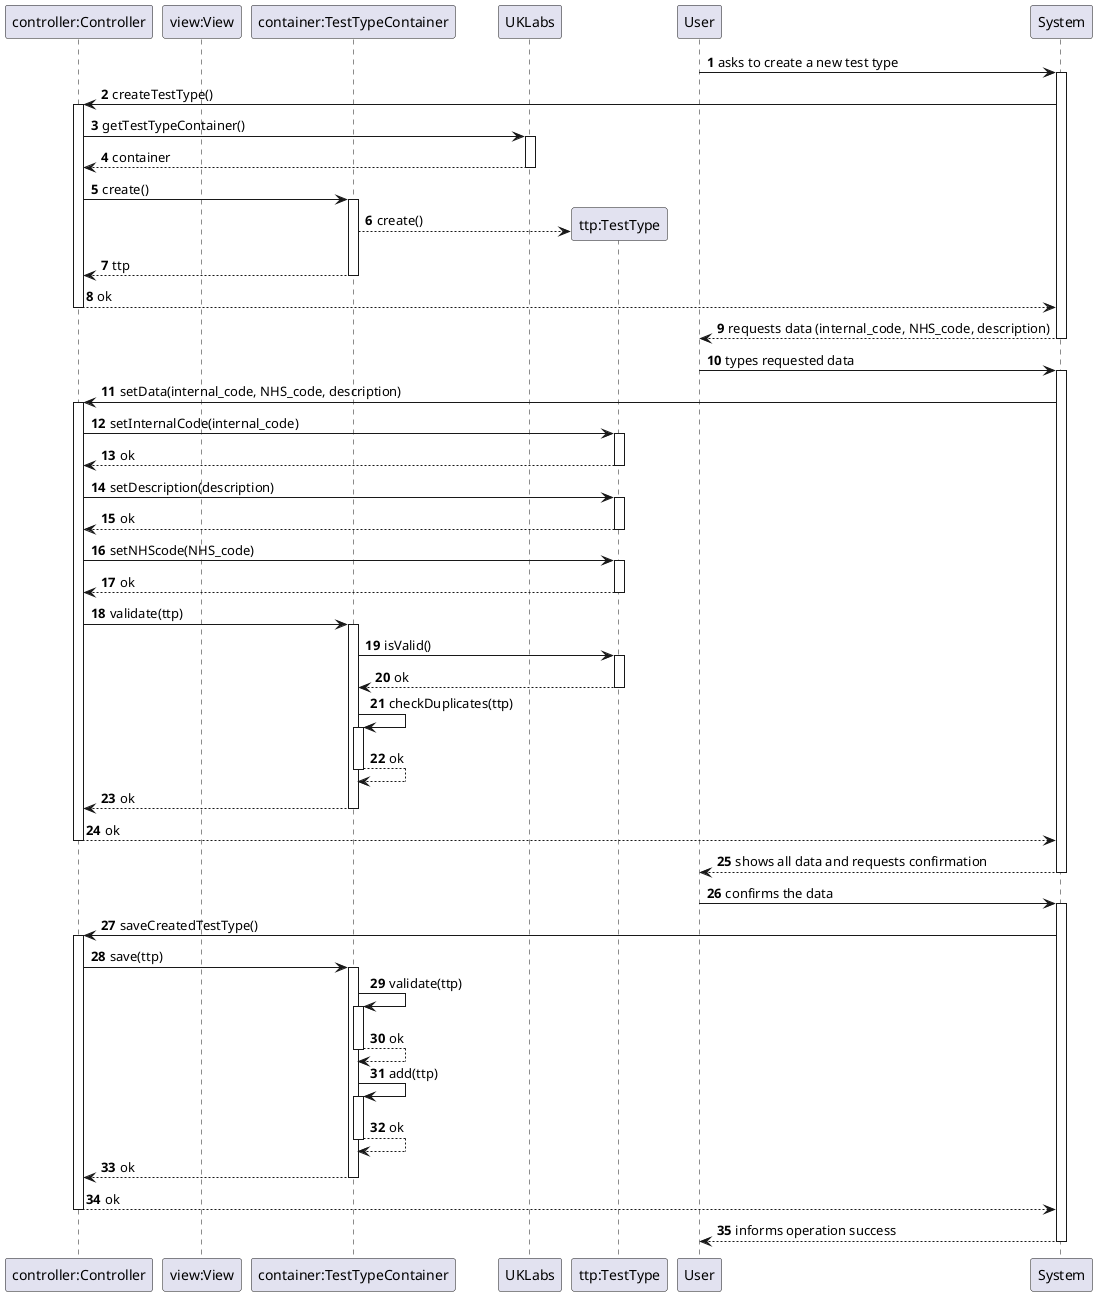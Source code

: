 @startuml

autoactivate on
autonumber


participant "controller:Controller" as Ctrl
participant "view:View" as View

participant "container:TestTypeContainer" as Container
participant "UKLabs" as UKLabs
participant "ttp:TestType" as TestType




User -> System: asks to create a new test type
System -> Ctrl: createTestType()
Ctrl -> UKLabs: getTestTypeContainer()
UKLabs --> Ctrl: container
Ctrl -> Container: create()
Container --> TestType**: create()
Container --> Ctrl: ttp
Ctrl --> System: ok
System --> User: requests data (internal_code, NHS_code, description)

User -> System: types requested data
System -> Ctrl: setData(internal_code, NHS_code, description)
Ctrl -> TestType: setInternalCode(internal_code)
TestType -->Ctrl: ok
Ctrl -> TestType: setDescription(description)
TestType --> Ctrl: ok
Ctrl -> TestType: setNHScode(NHS_code)
TestType --> Ctrl: ok
Ctrl -> Container: validate(ttp)
Container -> TestType: isValid()
TestType --> Container: ok
Container -> Container: checkDuplicates(ttp)
Container --> Container : ok
Container --> Ctrl: ok
Ctrl --> System: ok
System --> User: shows all data and requests confirmation

User -> System: confirms the data
System -> Ctrl: saveCreatedTestType()
Ctrl -> Container: save(ttp)
Container -> Container : validate(ttp)
Container --> Container : ok
Container -> Container: add(ttp)
Container --> Container : ok
Container --> Ctrl: ok
Ctrl --> System: ok
System --> User: informs operation success

@enduml